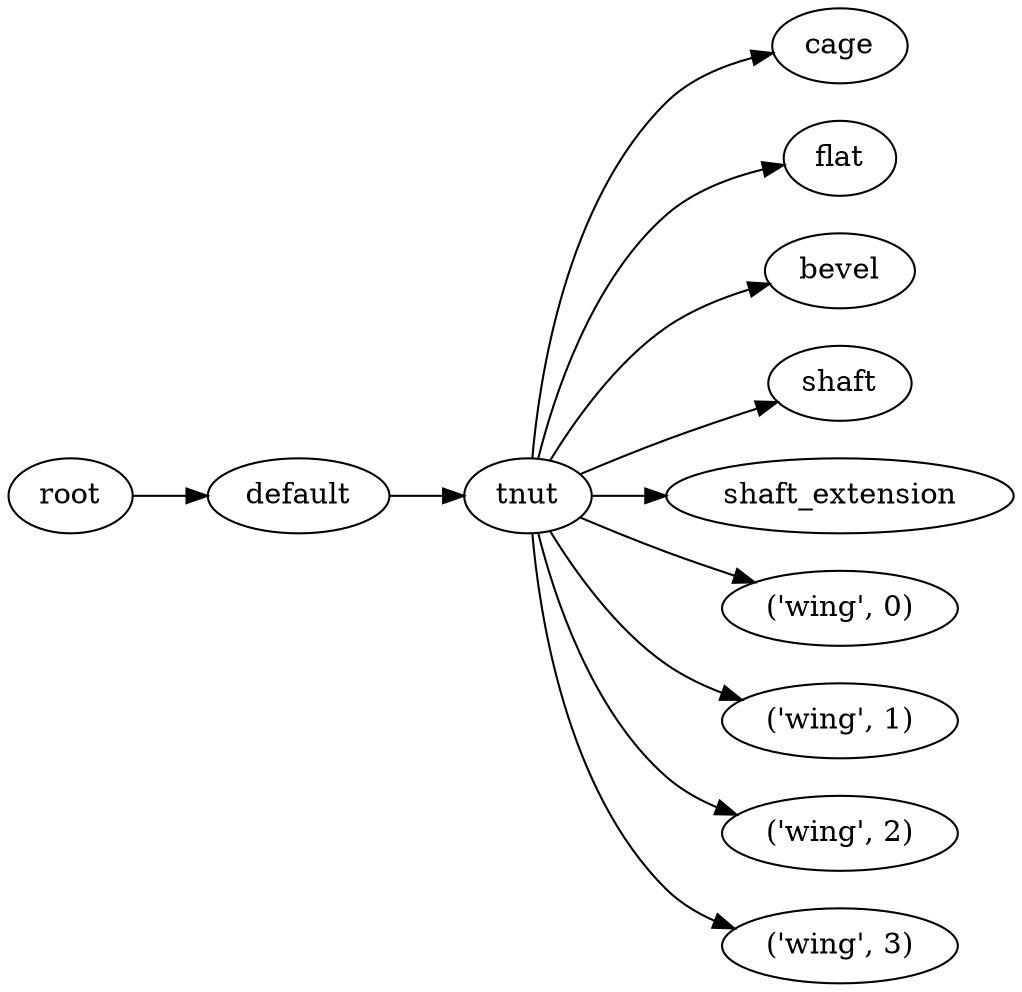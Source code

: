 digraph default {
	graph [rankdir=LR]
	root_43 [label=root href="javascript:s=&quot;\(\)\nNone&quot;; console.log(s); alert(s);"]
	default_44 [label=default href="javascript:s=&quot;\(&#x27;default&#x27;,\)\nTnutM8&quot;; console.log(s); alert(s);" tooltip=TnutM8]
	tnut_45 [label=tnut href="javascript:s=&quot;\(&#x27;default&#x27;,\ &#x27;tnut&#x27;\)\nTnut&quot;; console.log(s); alert(s);" tooltip=Tnut]
	cage_46 [label=cage href="javascript:s=&quot;\(&#x27;default&#x27;,\ &#x27;tnut&#x27;,\ &#x27;cage&#x27;\)\nCylinder&quot;; console.log(s); alert(s);" tooltip=Cylinder]
	flat_47 [label=flat href="javascript:s=&quot;\(&#x27;default&#x27;,\ &#x27;tnut&#x27;,\ &#x27;flat&#x27;\)\nCylinder&quot;; console.log(s); alert(s);" tooltip=Cylinder]
	bevel_48 [label=bevel href="javascript:s=&quot;\(&#x27;default&#x27;,\ &#x27;tnut&#x27;,\ &#x27;bevel&#x27;\)\nCone&quot;; console.log(s); alert(s);" tooltip=Cone]
	shaft_49 [label=shaft href="javascript:s=&quot;\(&#x27;default&#x27;,\ &#x27;tnut&#x27;,\ &#x27;shaft&#x27;\)\nCylinder&quot;; console.log(s); alert(s);" tooltip=Cylinder]
	shaft_extension_50 [label=shaft_extension href="javascript:s=&quot;\(&#x27;default&#x27;,\ &#x27;tnut&#x27;,\ &#x27;shaft_extension&#x27;\)\nCylinder&quot;; console.log(s); alert(s);" tooltip=Cylinder]
	wing_51 [label="\('wing',\ 0\)" href="javascript:s=&quot;\(&#x27;default&#x27;,\ &#x27;tnut&#x27;,\ \(&#x27;wing&#x27;,\ 0\)\)\nBox&quot;; console.log(s); alert(s);" tooltip=Box]
	wing_52 [label="\('wing',\ 1\)" href="javascript:s=&quot;\(&#x27;default&#x27;,\ &#x27;tnut&#x27;,\ \(&#x27;wing&#x27;,\ 1\)\)\nBox&quot;; console.log(s); alert(s);" tooltip=Box]
	wing_53 [label="\('wing',\ 2\)" href="javascript:s=&quot;\(&#x27;default&#x27;,\ &#x27;tnut&#x27;,\ \(&#x27;wing&#x27;,\ 2\)\)\nBox&quot;; console.log(s); alert(s);" tooltip=Box]
	wing_54 [label="\('wing',\ 3\)" href="javascript:s=&quot;\(&#x27;default&#x27;,\ &#x27;tnut&#x27;,\ \(&#x27;wing&#x27;,\ 3\)\)\nBox&quot;; console.log(s); alert(s);" tooltip=Box]
	root_43 -> default_44
	default_44 -> tnut_45
	tnut_45 -> cage_46
	tnut_45 -> flat_47
	tnut_45 -> bevel_48
	tnut_45 -> shaft_49
	tnut_45 -> shaft_extension_50
	tnut_45 -> wing_51
	tnut_45 -> wing_52
	tnut_45 -> wing_53
	tnut_45 -> wing_54
}
